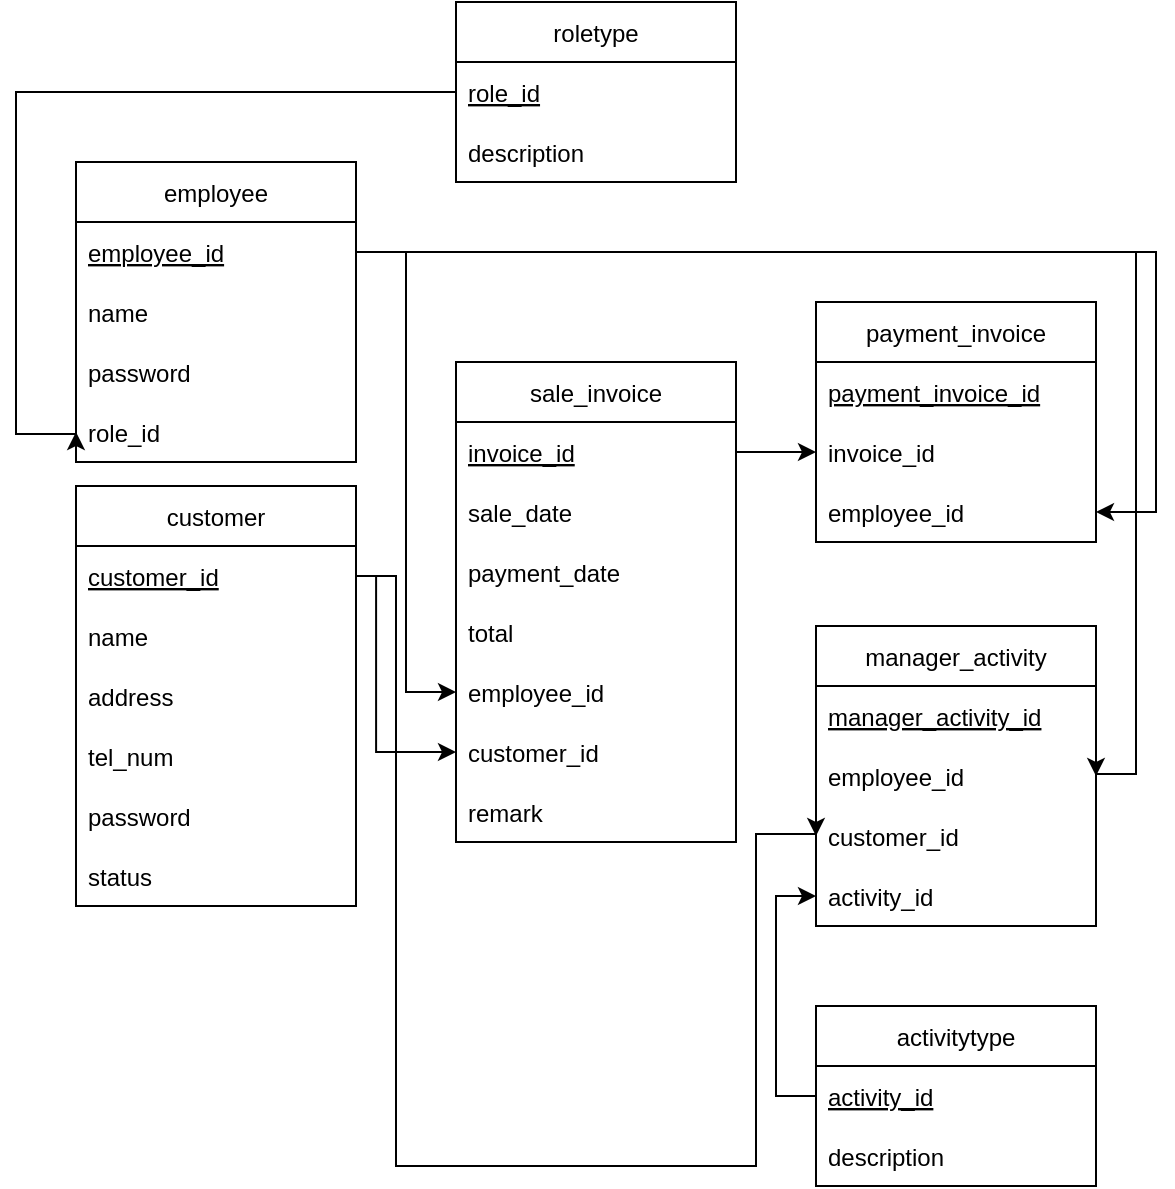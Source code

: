 <mxfile version="20.4.2" type="device"><diagram id="EmTBTauq1kWSlFYwOy6b" name="Page-1"><mxGraphModel dx="868" dy="488" grid="1" gridSize="10" guides="1" tooltips="1" connect="1" arrows="1" fold="1" page="1" pageScale="1" pageWidth="850" pageHeight="1100" math="0" shadow="0"><root><mxCell id="0"/><mxCell id="1" parent="0"/><mxCell id="W_GY2EkGD9h1Sioi8Na2-13" value="customer" style="swimlane;fontStyle=0;childLayout=stackLayout;horizontal=1;startSize=30;horizontalStack=0;resizeParent=1;resizeParentMax=0;resizeLast=0;collapsible=1;marginBottom=0;" parent="1" vertex="1"><mxGeometry x="170" y="496" width="140" height="210" as="geometry"/></mxCell><mxCell id="W_GY2EkGD9h1Sioi8Na2-14" value="customer_id" style="text;strokeColor=none;fillColor=none;align=left;verticalAlign=middle;spacingLeft=4;spacingRight=4;overflow=hidden;points=[[0,0.5],[1,0.5]];portConstraint=eastwest;rotatable=0;fontStyle=4" parent="W_GY2EkGD9h1Sioi8Na2-13" vertex="1"><mxGeometry y="30" width="140" height="30" as="geometry"/></mxCell><mxCell id="W_GY2EkGD9h1Sioi8Na2-15" value="name" style="text;strokeColor=none;fillColor=none;align=left;verticalAlign=middle;spacingLeft=4;spacingRight=4;overflow=hidden;points=[[0,0.5],[1,0.5]];portConstraint=eastwest;rotatable=0;" parent="W_GY2EkGD9h1Sioi8Na2-13" vertex="1"><mxGeometry y="60" width="140" height="30" as="geometry"/></mxCell><mxCell id="W_GY2EkGD9h1Sioi8Na2-16" value="address" style="text;strokeColor=none;fillColor=none;align=left;verticalAlign=middle;spacingLeft=4;spacingRight=4;overflow=hidden;points=[[0,0.5],[1,0.5]];portConstraint=eastwest;rotatable=0;" parent="W_GY2EkGD9h1Sioi8Na2-13" vertex="1"><mxGeometry y="90" width="140" height="30" as="geometry"/></mxCell><mxCell id="W_GY2EkGD9h1Sioi8Na2-17" value="tel_num" style="text;strokeColor=none;fillColor=none;align=left;verticalAlign=middle;spacingLeft=4;spacingRight=4;overflow=hidden;points=[[0,0.5],[1,0.5]];portConstraint=eastwest;rotatable=0;" parent="W_GY2EkGD9h1Sioi8Na2-13" vertex="1"><mxGeometry y="120" width="140" height="30" as="geometry"/></mxCell><mxCell id="KEdgx4hjKzBjLkbR2fNy-13" value="password" style="text;strokeColor=none;fillColor=none;align=left;verticalAlign=middle;spacingLeft=4;spacingRight=4;overflow=hidden;points=[[0,0.5],[1,0.5]];portConstraint=eastwest;rotatable=0;" parent="W_GY2EkGD9h1Sioi8Na2-13" vertex="1"><mxGeometry y="150" width="140" height="30" as="geometry"/></mxCell><mxCell id="KEdgx4hjKzBjLkbR2fNy-14" value="status" style="text;strokeColor=none;fillColor=none;align=left;verticalAlign=middle;spacingLeft=4;spacingRight=4;overflow=hidden;points=[[0,0.5],[1,0.5]];portConstraint=eastwest;rotatable=0;" parent="W_GY2EkGD9h1Sioi8Na2-13" vertex="1"><mxGeometry y="180" width="140" height="30" as="geometry"/></mxCell><mxCell id="W_GY2EkGD9h1Sioi8Na2-18" value="employee" style="swimlane;fontStyle=0;childLayout=stackLayout;horizontal=1;startSize=30;horizontalStack=0;resizeParent=1;resizeParentMax=0;resizeLast=0;collapsible=1;marginBottom=0;" parent="1" vertex="1"><mxGeometry x="170" y="334" width="140" height="150" as="geometry"/></mxCell><mxCell id="W_GY2EkGD9h1Sioi8Na2-19" value="employee_id" style="text;strokeColor=none;fillColor=none;align=left;verticalAlign=middle;spacingLeft=4;spacingRight=4;overflow=hidden;points=[[0,0.5],[1,0.5]];portConstraint=eastwest;rotatable=0;fontStyle=4" parent="W_GY2EkGD9h1Sioi8Na2-18" vertex="1"><mxGeometry y="30" width="140" height="30" as="geometry"/></mxCell><mxCell id="W_GY2EkGD9h1Sioi8Na2-20" value="name" style="text;strokeColor=none;fillColor=none;align=left;verticalAlign=middle;spacingLeft=4;spacingRight=4;overflow=hidden;points=[[0,0.5],[1,0.5]];portConstraint=eastwest;rotatable=0;" parent="W_GY2EkGD9h1Sioi8Na2-18" vertex="1"><mxGeometry y="60" width="140" height="30" as="geometry"/></mxCell><mxCell id="9GhWeQ7Jgxqkf6T_bciz-1" value="password" style="text;strokeColor=none;fillColor=none;align=left;verticalAlign=middle;spacingLeft=4;spacingRight=4;overflow=hidden;points=[[0,0.5],[1,0.5]];portConstraint=eastwest;rotatable=0;" parent="W_GY2EkGD9h1Sioi8Na2-18" vertex="1"><mxGeometry y="90" width="140" height="30" as="geometry"/></mxCell><mxCell id="W_GY2EkGD9h1Sioi8Na2-21" value="role_id" style="text;strokeColor=none;fillColor=none;align=left;verticalAlign=middle;spacingLeft=4;spacingRight=4;overflow=hidden;points=[[0,0.5],[1,0.5]];portConstraint=eastwest;rotatable=0;" parent="W_GY2EkGD9h1Sioi8Na2-18" vertex="1"><mxGeometry y="120" width="140" height="30" as="geometry"/></mxCell><mxCell id="W_GY2EkGD9h1Sioi8Na2-44" style="edgeStyle=orthogonalEdgeStyle;rounded=0;orthogonalLoop=1;jettySize=auto;html=1;entryX=0;entryY=0.5;entryDx=0;entryDy=0;exitX=0;exitY=0.5;exitDx=0;exitDy=0;" parent="1" source="W_GY2EkGD9h1Sioi8Na2-24" target="W_GY2EkGD9h1Sioi8Na2-21" edge="1"><mxGeometry relative="1" as="geometry"><Array as="points"><mxPoint x="140" y="299"/><mxPoint x="140" y="470"/></Array></mxGeometry></mxCell><mxCell id="W_GY2EkGD9h1Sioi8Na2-23" value="roletype" style="swimlane;fontStyle=0;childLayout=stackLayout;horizontal=1;startSize=30;horizontalStack=0;resizeParent=1;resizeParentMax=0;resizeLast=0;collapsible=1;marginBottom=0;" parent="1" vertex="1"><mxGeometry x="360" y="254" width="140" height="90" as="geometry"/></mxCell><mxCell id="W_GY2EkGD9h1Sioi8Na2-24" value="role_id" style="text;strokeColor=none;fillColor=none;align=left;verticalAlign=middle;spacingLeft=4;spacingRight=4;overflow=hidden;points=[[0,0.5],[1,0.5]];portConstraint=eastwest;rotatable=0;fontStyle=4" parent="W_GY2EkGD9h1Sioi8Na2-23" vertex="1"><mxGeometry y="30" width="140" height="30" as="geometry"/></mxCell><mxCell id="W_GY2EkGD9h1Sioi8Na2-25" value="description" style="text;strokeColor=none;fillColor=none;align=left;verticalAlign=middle;spacingLeft=4;spacingRight=4;overflow=hidden;points=[[0,0.5],[1,0.5]];portConstraint=eastwest;rotatable=0;" parent="W_GY2EkGD9h1Sioi8Na2-23" vertex="1"><mxGeometry y="60" width="140" height="30" as="geometry"/></mxCell><mxCell id="W_GY2EkGD9h1Sioi8Na2-30" value="sale_invoice" style="swimlane;fontStyle=0;childLayout=stackLayout;horizontal=1;startSize=30;horizontalStack=0;resizeParent=1;resizeParentMax=0;resizeLast=0;collapsible=1;marginBottom=0;" parent="1" vertex="1"><mxGeometry x="360" y="434" width="140" height="240" as="geometry"/></mxCell><mxCell id="W_GY2EkGD9h1Sioi8Na2-31" value="invoice_id" style="text;strokeColor=none;fillColor=none;align=left;verticalAlign=middle;spacingLeft=4;spacingRight=4;overflow=hidden;points=[[0,0.5],[1,0.5]];portConstraint=eastwest;rotatable=0;fontStyle=4" parent="W_GY2EkGD9h1Sioi8Na2-30" vertex="1"><mxGeometry y="30" width="140" height="30" as="geometry"/></mxCell><mxCell id="W_GY2EkGD9h1Sioi8Na2-32" value="sale_date" style="text;strokeColor=none;fillColor=none;align=left;verticalAlign=middle;spacingLeft=4;spacingRight=4;overflow=hidden;points=[[0,0.5],[1,0.5]];portConstraint=eastwest;rotatable=0;" parent="W_GY2EkGD9h1Sioi8Na2-30" vertex="1"><mxGeometry y="60" width="140" height="30" as="geometry"/></mxCell><mxCell id="W_GY2EkGD9h1Sioi8Na2-46" value="payment_date" style="text;strokeColor=none;fillColor=none;align=left;verticalAlign=middle;spacingLeft=4;spacingRight=4;overflow=hidden;points=[[0,0.5],[1,0.5]];portConstraint=eastwest;rotatable=0;" parent="W_GY2EkGD9h1Sioi8Na2-30" vertex="1"><mxGeometry y="90" width="140" height="30" as="geometry"/></mxCell><mxCell id="W_GY2EkGD9h1Sioi8Na2-36" value="total" style="text;strokeColor=none;fillColor=none;align=left;verticalAlign=middle;spacingLeft=4;spacingRight=4;overflow=hidden;points=[[0,0.5],[1,0.5]];portConstraint=eastwest;rotatable=0;" parent="W_GY2EkGD9h1Sioi8Na2-30" vertex="1"><mxGeometry y="120" width="140" height="30" as="geometry"/></mxCell><mxCell id="W_GY2EkGD9h1Sioi8Na2-68" value="employee_id" style="text;strokeColor=none;fillColor=none;align=left;verticalAlign=middle;spacingLeft=4;spacingRight=4;overflow=hidden;points=[[0,0.5],[1,0.5]];portConstraint=eastwest;rotatable=0;fontStyle=0" parent="W_GY2EkGD9h1Sioi8Na2-30" vertex="1"><mxGeometry y="150" width="140" height="30" as="geometry"/></mxCell><mxCell id="W_GY2EkGD9h1Sioi8Na2-37" value="customer_id" style="text;strokeColor=none;fillColor=none;align=left;verticalAlign=middle;spacingLeft=4;spacingRight=4;overflow=hidden;points=[[0,0.5],[1,0.5]];portConstraint=eastwest;rotatable=0;fontStyle=0" parent="W_GY2EkGD9h1Sioi8Na2-30" vertex="1"><mxGeometry y="180" width="140" height="30" as="geometry"/></mxCell><mxCell id="W_GY2EkGD9h1Sioi8Na2-38" value="remark" style="text;strokeColor=none;fillColor=none;align=left;verticalAlign=middle;spacingLeft=4;spacingRight=4;overflow=hidden;points=[[0,0.5],[1,0.5]];portConstraint=eastwest;rotatable=0;" parent="W_GY2EkGD9h1Sioi8Na2-30" vertex="1"><mxGeometry y="210" width="140" height="30" as="geometry"/></mxCell><mxCell id="W_GY2EkGD9h1Sioi8Na2-40" style="edgeStyle=orthogonalEdgeStyle;rounded=0;orthogonalLoop=1;jettySize=auto;html=1;entryX=0;entryY=0.5;entryDx=0;entryDy=0;exitX=1;exitY=0.5;exitDx=0;exitDy=0;" parent="1" source="W_GY2EkGD9h1Sioi8Na2-14" target="W_GY2EkGD9h1Sioi8Na2-37" edge="1"><mxGeometry relative="1" as="geometry"><Array as="points"><mxPoint x="320.06" y="541"/><mxPoint x="320.06" y="629"/></Array></mxGeometry></mxCell><mxCell id="W_GY2EkGD9h1Sioi8Na2-57" value="payment_invoice" style="swimlane;fontStyle=0;childLayout=stackLayout;horizontal=1;startSize=30;horizontalStack=0;resizeParent=1;resizeParentMax=0;resizeLast=0;collapsible=1;marginBottom=0;" parent="1" vertex="1"><mxGeometry x="540" y="404" width="140" height="120" as="geometry"/></mxCell><mxCell id="ssJWRbUa3363SFqhkCEm-1" value="payment_invoice_id" style="text;strokeColor=none;fillColor=none;align=left;verticalAlign=middle;spacingLeft=4;spacingRight=4;overflow=hidden;points=[[0,0.5],[1,0.5]];portConstraint=eastwest;rotatable=0;fontStyle=4" parent="W_GY2EkGD9h1Sioi8Na2-57" vertex="1"><mxGeometry y="30" width="140" height="30" as="geometry"/></mxCell><mxCell id="W_GY2EkGD9h1Sioi8Na2-58" value="invoice_id" style="text;strokeColor=none;fillColor=none;align=left;verticalAlign=middle;spacingLeft=4;spacingRight=4;overflow=hidden;points=[[0,0.5],[1,0.5]];portConstraint=eastwest;rotatable=0;fontStyle=0" parent="W_GY2EkGD9h1Sioi8Na2-57" vertex="1"><mxGeometry y="60" width="140" height="30" as="geometry"/></mxCell><mxCell id="W_GY2EkGD9h1Sioi8Na2-65" value="employee_id" style="text;strokeColor=none;fillColor=none;align=left;verticalAlign=middle;spacingLeft=4;spacingRight=4;overflow=hidden;points=[[0,0.5],[1,0.5]];portConstraint=eastwest;rotatable=0;fontStyle=0" parent="W_GY2EkGD9h1Sioi8Na2-57" vertex="1"><mxGeometry y="90" width="140" height="30" as="geometry"/></mxCell><mxCell id="W_GY2EkGD9h1Sioi8Na2-64" style="edgeStyle=orthogonalEdgeStyle;rounded=0;orthogonalLoop=1;jettySize=auto;html=1;entryX=1;entryY=0.5;entryDx=0;entryDy=0;" parent="1" source="W_GY2EkGD9h1Sioi8Na2-19" target="W_GY2EkGD9h1Sioi8Na2-65" edge="1"><mxGeometry relative="1" as="geometry"><mxPoint x="540" y="509" as="targetPoint"/><Array as="points"><mxPoint x="710" y="379"/><mxPoint x="710" y="509"/></Array></mxGeometry></mxCell><mxCell id="W_GY2EkGD9h1Sioi8Na2-66" style="edgeStyle=orthogonalEdgeStyle;rounded=0;orthogonalLoop=1;jettySize=auto;html=1;entryX=0;entryY=0.5;entryDx=0;entryDy=0;" parent="1" source="W_GY2EkGD9h1Sioi8Na2-31" target="W_GY2EkGD9h1Sioi8Na2-58" edge="1"><mxGeometry relative="1" as="geometry"/></mxCell><mxCell id="W_GY2EkGD9h1Sioi8Na2-69" style="edgeStyle=orthogonalEdgeStyle;rounded=0;orthogonalLoop=1;jettySize=auto;html=1;entryX=0;entryY=0.5;entryDx=0;entryDy=0;" parent="1" source="W_GY2EkGD9h1Sioi8Na2-19" target="W_GY2EkGD9h1Sioi8Na2-68" edge="1"><mxGeometry relative="1" as="geometry"/></mxCell><mxCell id="W_GY2EkGD9h1Sioi8Na2-71" value="manager_activity" style="swimlane;fontStyle=0;childLayout=stackLayout;horizontal=1;startSize=30;horizontalStack=0;resizeParent=1;resizeParentMax=0;resizeLast=0;collapsible=1;marginBottom=0;" parent="1" vertex="1"><mxGeometry x="540" y="566" width="140" height="150" as="geometry"/></mxCell><mxCell id="ssJWRbUa3363SFqhkCEm-2" value="manager_activity_id" style="text;strokeColor=none;fillColor=none;align=left;verticalAlign=middle;spacingLeft=4;spacingRight=4;overflow=hidden;points=[[0,0.5],[1,0.5]];portConstraint=eastwest;rotatable=0;fontStyle=4" parent="W_GY2EkGD9h1Sioi8Na2-71" vertex="1"><mxGeometry y="30" width="140" height="30" as="geometry"/></mxCell><mxCell id="W_GY2EkGD9h1Sioi8Na2-77" value="employee_id" style="text;strokeColor=none;fillColor=none;align=left;verticalAlign=middle;spacingLeft=4;spacingRight=4;overflow=hidden;points=[[0,0.5],[1,0.5]];portConstraint=eastwest;rotatable=0;fontStyle=0" parent="W_GY2EkGD9h1Sioi8Na2-71" vertex="1"><mxGeometry y="60" width="140" height="30" as="geometry"/></mxCell><mxCell id="KEdgx4hjKzBjLkbR2fNy-2" value="customer_id" style="text;strokeColor=none;fillColor=none;align=left;verticalAlign=middle;spacingLeft=4;spacingRight=4;overflow=hidden;points=[[0,0.5],[1,0.5]];portConstraint=eastwest;rotatable=0;" parent="W_GY2EkGD9h1Sioi8Na2-71" vertex="1"><mxGeometry y="90" width="140" height="30" as="geometry"/></mxCell><mxCell id="W_GY2EkGD9h1Sioi8Na2-74" value="activity_id" style="text;strokeColor=none;fillColor=none;align=left;verticalAlign=middle;spacingLeft=4;spacingRight=4;overflow=hidden;points=[[0,0.5],[1,0.5]];portConstraint=eastwest;rotatable=0;fontStyle=0" parent="W_GY2EkGD9h1Sioi8Na2-71" vertex="1"><mxGeometry y="120" width="140" height="30" as="geometry"/></mxCell><mxCell id="W_GY2EkGD9h1Sioi8Na2-78" style="edgeStyle=orthogonalEdgeStyle;rounded=0;orthogonalLoop=1;jettySize=auto;html=1;entryX=1;entryY=0.5;entryDx=0;entryDy=0;" parent="1" source="W_GY2EkGD9h1Sioi8Na2-19" target="W_GY2EkGD9h1Sioi8Na2-77" edge="1"><mxGeometry relative="1" as="geometry"><Array as="points"><mxPoint x="700" y="379"/><mxPoint x="700" y="640"/></Array></mxGeometry></mxCell><mxCell id="W_GY2EkGD9h1Sioi8Na2-79" value="activitytype" style="swimlane;fontStyle=0;childLayout=stackLayout;horizontal=1;startSize=30;horizontalStack=0;resizeParent=1;resizeParentMax=0;resizeLast=0;collapsible=1;marginBottom=0;" parent="1" vertex="1"><mxGeometry x="540" y="756" width="140" height="90" as="geometry"/></mxCell><mxCell id="W_GY2EkGD9h1Sioi8Na2-82" value="activity_id" style="text;strokeColor=none;fillColor=none;align=left;verticalAlign=middle;spacingLeft=4;spacingRight=4;overflow=hidden;points=[[0,0.5],[1,0.5]];portConstraint=eastwest;rotatable=0;fontStyle=4" parent="W_GY2EkGD9h1Sioi8Na2-79" vertex="1"><mxGeometry y="30" width="140" height="30" as="geometry"/></mxCell><mxCell id="W_GY2EkGD9h1Sioi8Na2-81" value="description" style="text;strokeColor=none;fillColor=none;align=left;verticalAlign=middle;spacingLeft=4;spacingRight=4;overflow=hidden;points=[[0,0.5],[1,0.5]];portConstraint=eastwest;rotatable=0;" parent="W_GY2EkGD9h1Sioi8Na2-79" vertex="1"><mxGeometry y="60" width="140" height="30" as="geometry"/></mxCell><mxCell id="W_GY2EkGD9h1Sioi8Na2-83" style="edgeStyle=orthogonalEdgeStyle;rounded=0;orthogonalLoop=1;jettySize=auto;html=1;entryX=0;entryY=0.5;entryDx=0;entryDy=0;" parent="1" source="W_GY2EkGD9h1Sioi8Na2-82" target="W_GY2EkGD9h1Sioi8Na2-74" edge="1"><mxGeometry relative="1" as="geometry"/></mxCell><mxCell id="KEdgx4hjKzBjLkbR2fNy-3" style="edgeStyle=orthogonalEdgeStyle;rounded=0;orthogonalLoop=1;jettySize=auto;html=1;entryX=0;entryY=0.5;entryDx=0;entryDy=0;exitX=1;exitY=0.5;exitDx=0;exitDy=0;" parent="1" source="W_GY2EkGD9h1Sioi8Na2-14" target="KEdgx4hjKzBjLkbR2fNy-2" edge="1"><mxGeometry relative="1" as="geometry"><Array as="points"><mxPoint x="330" y="541"/><mxPoint x="330" y="836"/><mxPoint x="510" y="836"/><mxPoint x="510" y="670"/></Array></mxGeometry></mxCell></root></mxGraphModel></diagram></mxfile>